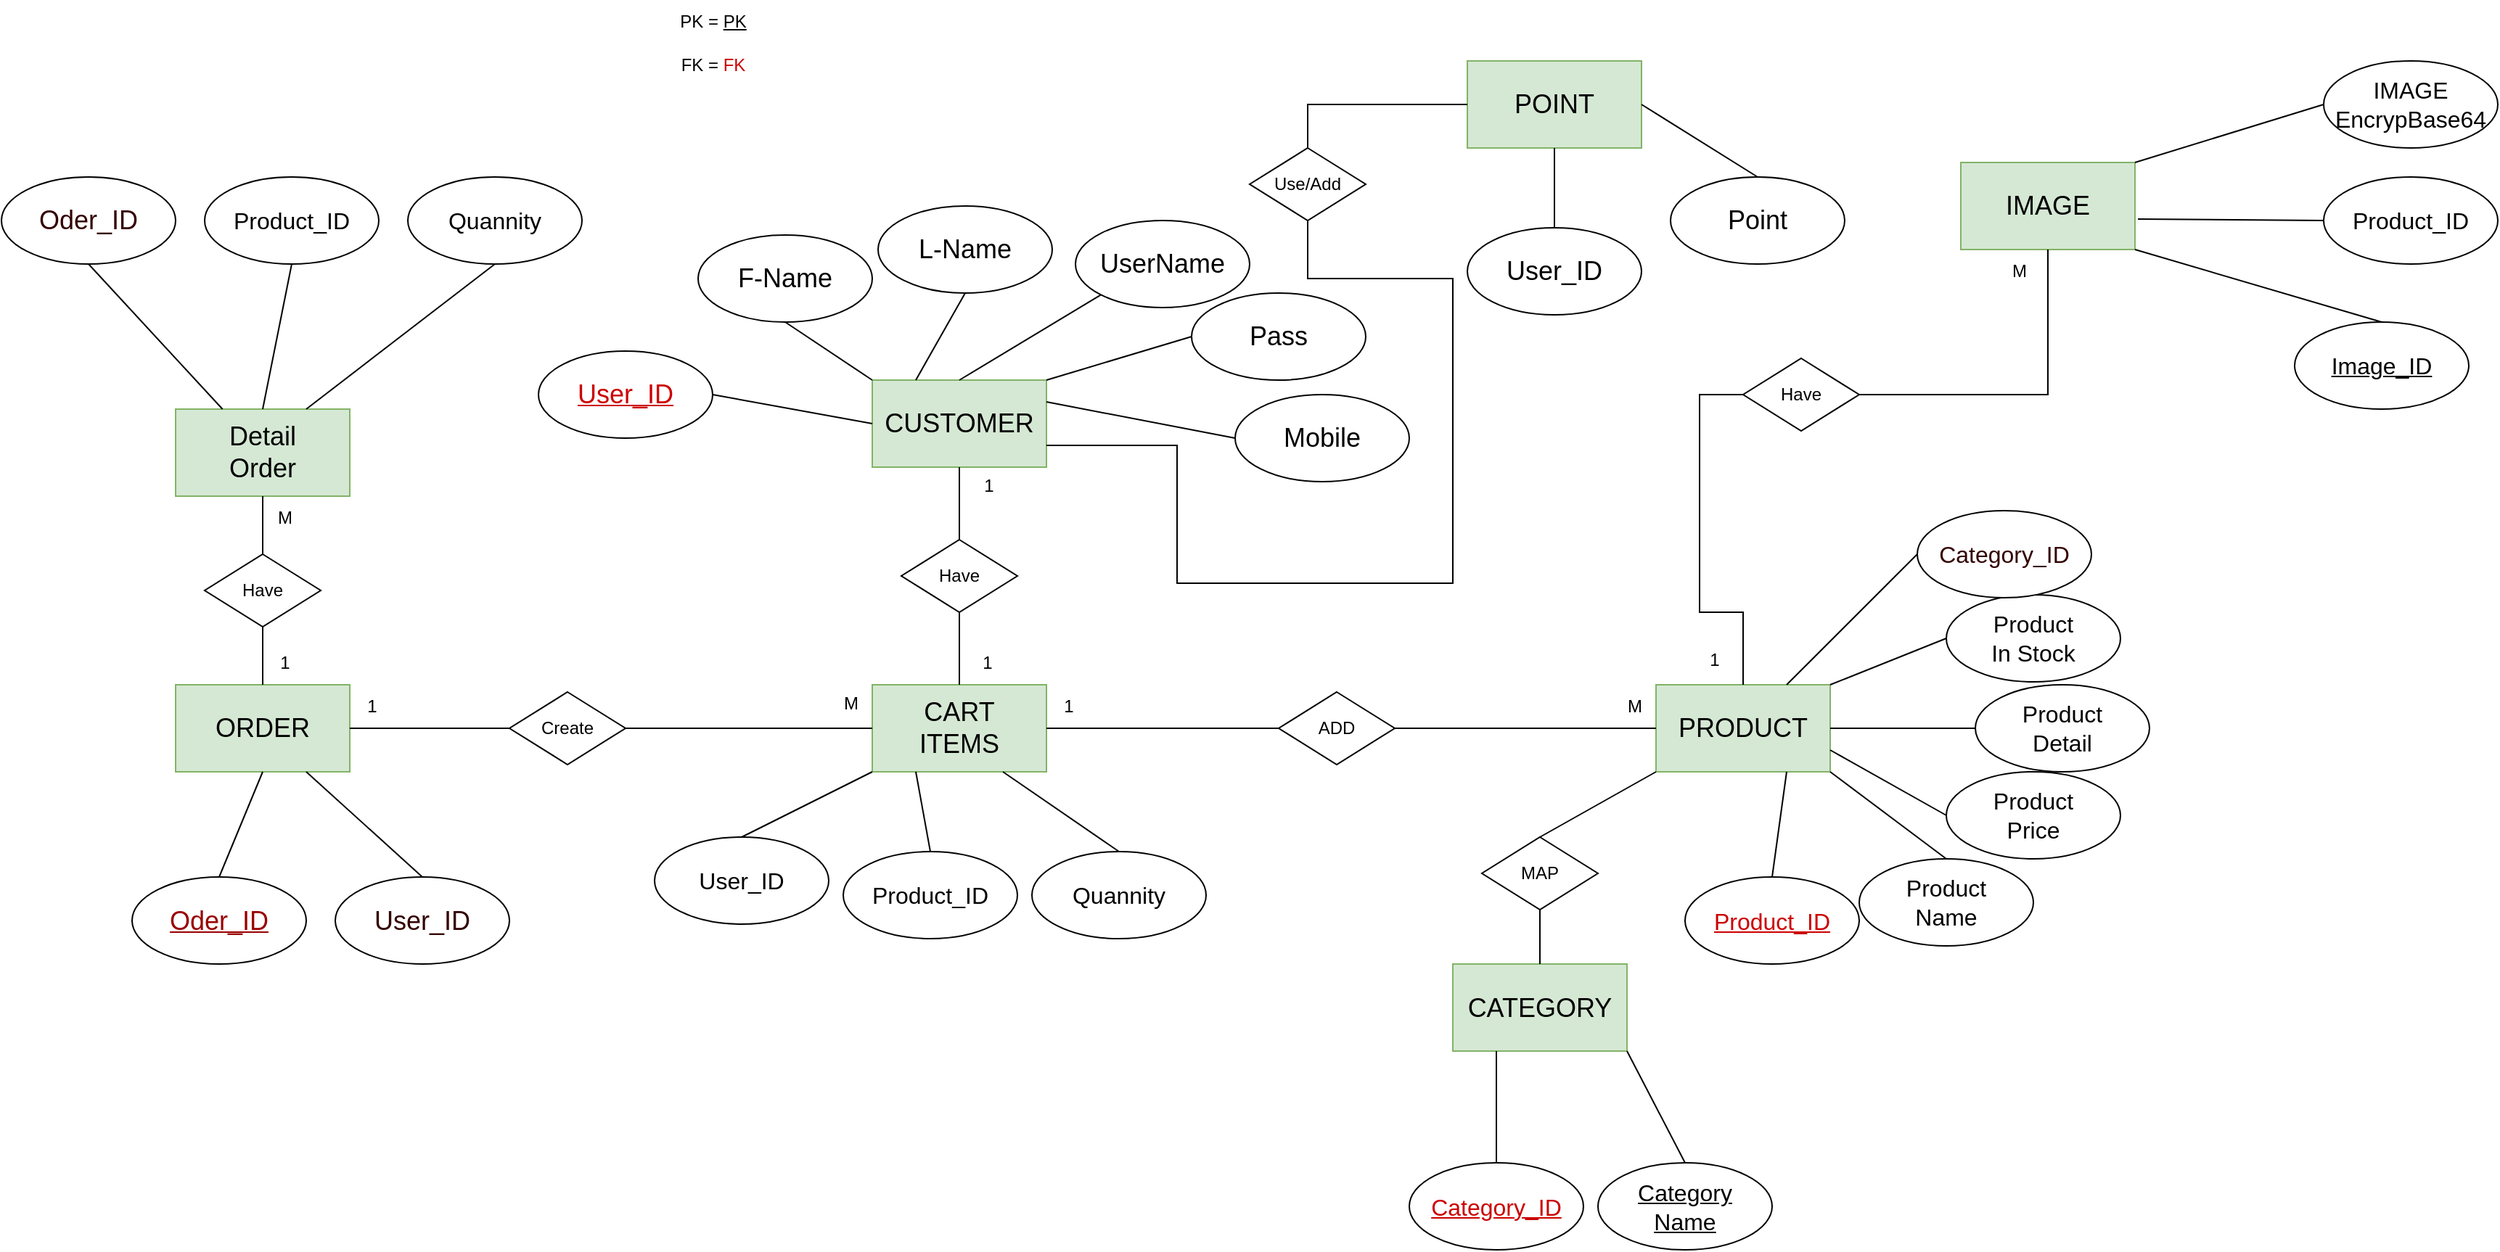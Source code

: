 <mxfile version="22.1.18" type="github">
  <diagram name="หน้า-1" id="QJp_Nfp8s0Mu4hGADreL">
    <mxGraphModel dx="3033" dy="1188" grid="1" gridSize="10" guides="1" tooltips="1" connect="1" arrows="1" fold="1" page="1" pageScale="1" pageWidth="827" pageHeight="1169" math="0" shadow="0">
      <root>
        <mxCell id="0" />
        <mxCell id="1" parent="0" />
        <mxCell id="DhHcV8sByHDNtc1WiTOS-1" value="&lt;font style=&quot;font-size: 18px;&quot;&gt;CUSTOMER&lt;/font&gt;" style="rounded=0;whiteSpace=wrap;html=1;strokeWidth=1;fillColor=#d5e8d4;strokeColor=#82b366;" parent="1" vertex="1">
          <mxGeometry x="350" y="270" width="120" height="60" as="geometry" />
        </mxCell>
        <mxCell id="DhHcV8sByHDNtc1WiTOS-2" value="&lt;font color=&quot;#cc0000&quot; style=&quot;font-size: 18px;&quot;&gt;&lt;u&gt;User_ID&lt;/u&gt;&lt;/font&gt;" style="ellipse;whiteSpace=wrap;html=1;strokeWidth=1;" parent="1" vertex="1">
          <mxGeometry x="120" y="250" width="120" height="60" as="geometry" />
        </mxCell>
        <mxCell id="DhHcV8sByHDNtc1WiTOS-3" value="" style="endArrow=none;html=1;rounded=0;entryX=1;entryY=0.5;entryDx=0;entryDy=0;exitX=0;exitY=0.5;exitDx=0;exitDy=0;strokeWidth=1;" parent="1" source="DhHcV8sByHDNtc1WiTOS-1" target="DhHcV8sByHDNtc1WiTOS-2" edge="1">
          <mxGeometry width="50" height="50" relative="1" as="geometry">
            <mxPoint x="390" y="320" as="sourcePoint" />
            <mxPoint x="440" y="270" as="targetPoint" />
          </mxGeometry>
        </mxCell>
        <mxCell id="DhHcV8sByHDNtc1WiTOS-4" value="&lt;span style=&quot;font-size: 18px;&quot;&gt;F-Name&lt;/span&gt;" style="ellipse;whiteSpace=wrap;html=1;strokeWidth=1;" parent="1" vertex="1">
          <mxGeometry x="230" y="170" width="120" height="60" as="geometry" />
        </mxCell>
        <mxCell id="DhHcV8sByHDNtc1WiTOS-5" value="&lt;font style=&quot;font-size: 18px;&quot;&gt;UserName&lt;/font&gt;" style="ellipse;whiteSpace=wrap;html=1;strokeWidth=1;" parent="1" vertex="1">
          <mxGeometry x="490" y="160" width="120" height="60" as="geometry" />
        </mxCell>
        <mxCell id="DhHcV8sByHDNtc1WiTOS-6" value="&lt;span style=&quot;font-size: 18px;&quot;&gt;L-Name&lt;/span&gt;" style="ellipse;whiteSpace=wrap;html=1;strokeWidth=1;" parent="1" vertex="1">
          <mxGeometry x="354" y="150" width="120" height="60" as="geometry" />
        </mxCell>
        <mxCell id="DhHcV8sByHDNtc1WiTOS-7" value="" style="endArrow=none;html=1;rounded=0;entryX=0.5;entryY=1;entryDx=0;entryDy=0;exitX=0;exitY=0;exitDx=0;exitDy=0;strokeWidth=1;" parent="1" source="DhHcV8sByHDNtc1WiTOS-1" target="DhHcV8sByHDNtc1WiTOS-4" edge="1">
          <mxGeometry width="50" height="50" relative="1" as="geometry">
            <mxPoint x="360" y="280" as="sourcePoint" />
            <mxPoint x="270" y="210" as="targetPoint" />
          </mxGeometry>
        </mxCell>
        <mxCell id="DhHcV8sByHDNtc1WiTOS-8" value="" style="endArrow=none;html=1;rounded=0;entryX=0.5;entryY=1;entryDx=0;entryDy=0;exitX=0.25;exitY=0;exitDx=0;exitDy=0;strokeWidth=1;" parent="1" source="DhHcV8sByHDNtc1WiTOS-1" target="DhHcV8sByHDNtc1WiTOS-6" edge="1">
          <mxGeometry width="50" height="50" relative="1" as="geometry">
            <mxPoint x="390" y="280" as="sourcePoint" />
            <mxPoint x="400" y="210" as="targetPoint" />
          </mxGeometry>
        </mxCell>
        <mxCell id="DhHcV8sByHDNtc1WiTOS-9" value="" style="endArrow=none;html=1;rounded=0;entryX=0;entryY=1;entryDx=0;entryDy=0;exitX=0.5;exitY=0;exitDx=0;exitDy=0;strokeWidth=1;" parent="1" source="DhHcV8sByHDNtc1WiTOS-1" target="DhHcV8sByHDNtc1WiTOS-5" edge="1">
          <mxGeometry width="50" height="50" relative="1" as="geometry">
            <mxPoint x="420" y="280" as="sourcePoint" />
            <mxPoint x="530" y="210" as="targetPoint" />
          </mxGeometry>
        </mxCell>
        <mxCell id="DhHcV8sByHDNtc1WiTOS-10" value="&lt;font style=&quot;font-size: 18px;&quot;&gt;Pass&lt;/font&gt;" style="ellipse;whiteSpace=wrap;html=1;strokeWidth=1;" parent="1" vertex="1">
          <mxGeometry x="570" y="210" width="120" height="60" as="geometry" />
        </mxCell>
        <mxCell id="DhHcV8sByHDNtc1WiTOS-12" value="" style="endArrow=none;html=1;rounded=0;entryX=0;entryY=0.5;entryDx=0;entryDy=0;exitX=1;exitY=0;exitDx=0;exitDy=0;strokeWidth=1;" parent="1" source="DhHcV8sByHDNtc1WiTOS-1" target="DhHcV8sByHDNtc1WiTOS-10" edge="1">
          <mxGeometry width="50" height="50" relative="1" as="geometry">
            <mxPoint x="450" y="280" as="sourcePoint" />
            <mxPoint x="590" y="210" as="targetPoint" />
          </mxGeometry>
        </mxCell>
        <mxCell id="DhHcV8sByHDNtc1WiTOS-13" value="&lt;font style=&quot;font-size: 18px;&quot;&gt;CART&lt;br&gt;ITEMS&lt;br&gt;&lt;/font&gt;" style="rounded=0;whiteSpace=wrap;html=1;strokeWidth=1;fillColor=#d5e8d4;strokeColor=#82b366;" parent="1" vertex="1">
          <mxGeometry x="350" y="480" width="120" height="60" as="geometry" />
        </mxCell>
        <mxCell id="DhHcV8sByHDNtc1WiTOS-14" value="Have" style="rhombus;whiteSpace=wrap;html=1;strokeWidth=1;" parent="1" vertex="1">
          <mxGeometry x="370" y="380" width="80" height="50" as="geometry" />
        </mxCell>
        <mxCell id="DhHcV8sByHDNtc1WiTOS-15" value="" style="endArrow=none;html=1;rounded=0;entryX=0.5;entryY=1;entryDx=0;entryDy=0;exitX=0.5;exitY=0;exitDx=0;exitDy=0;strokeWidth=1;" parent="1" source="DhHcV8sByHDNtc1WiTOS-14" target="DhHcV8sByHDNtc1WiTOS-1" edge="1">
          <mxGeometry width="50" height="50" relative="1" as="geometry">
            <mxPoint x="390" y="280" as="sourcePoint" />
            <mxPoint x="390" y="210" as="targetPoint" />
          </mxGeometry>
        </mxCell>
        <mxCell id="DhHcV8sByHDNtc1WiTOS-16" value="" style="endArrow=none;html=1;rounded=0;entryX=0.5;entryY=1;entryDx=0;entryDy=0;exitX=0.5;exitY=0;exitDx=0;exitDy=0;strokeWidth=1;" parent="1" source="DhHcV8sByHDNtc1WiTOS-13" target="DhHcV8sByHDNtc1WiTOS-14" edge="1">
          <mxGeometry width="50" height="50" relative="1" as="geometry">
            <mxPoint x="420" y="390" as="sourcePoint" />
            <mxPoint x="420" y="340" as="targetPoint" />
          </mxGeometry>
        </mxCell>
        <mxCell id="DhHcV8sByHDNtc1WiTOS-17" value="&lt;font style=&quot;font-size: 16px;&quot;&gt;User_ID&lt;/font&gt;" style="ellipse;whiteSpace=wrap;html=1;strokeWidth=1;" parent="1" vertex="1">
          <mxGeometry x="200" y="585" width="120" height="60" as="geometry" />
        </mxCell>
        <mxCell id="DhHcV8sByHDNtc1WiTOS-18" value="" style="endArrow=none;html=1;rounded=0;entryX=0;entryY=1;entryDx=0;entryDy=0;exitX=0.5;exitY=0;exitDx=0;exitDy=0;strokeWidth=1;" parent="1" source="DhHcV8sByHDNtc1WiTOS-17" target="DhHcV8sByHDNtc1WiTOS-13" edge="1">
          <mxGeometry width="50" height="50" relative="1" as="geometry">
            <mxPoint x="420" y="490" as="sourcePoint" />
            <mxPoint x="420" y="440" as="targetPoint" />
          </mxGeometry>
        </mxCell>
        <mxCell id="DhHcV8sByHDNtc1WiTOS-19" value="&lt;font style=&quot;font-size: 16px;&quot;&gt;Product_ID&lt;/font&gt;" style="ellipse;whiteSpace=wrap;html=1;strokeWidth=1;" parent="1" vertex="1">
          <mxGeometry x="330" y="595" width="120" height="60" as="geometry" />
        </mxCell>
        <mxCell id="DhHcV8sByHDNtc1WiTOS-20" value="" style="endArrow=none;html=1;rounded=0;entryX=0.25;entryY=1;entryDx=0;entryDy=0;exitX=0.5;exitY=0;exitDx=0;exitDy=0;strokeWidth=1;" parent="1" source="DhHcV8sByHDNtc1WiTOS-19" target="DhHcV8sByHDNtc1WiTOS-13" edge="1">
          <mxGeometry width="50" height="50" relative="1" as="geometry">
            <mxPoint x="270" y="595" as="sourcePoint" />
            <mxPoint x="360" y="550" as="targetPoint" />
          </mxGeometry>
        </mxCell>
        <mxCell id="DhHcV8sByHDNtc1WiTOS-23" value="&lt;font style=&quot;font-size: 18px;&quot;&gt;PRODUCT&lt;/font&gt;" style="rounded=0;whiteSpace=wrap;html=1;strokeWidth=1;fillColor=#d5e8d4;strokeColor=#82b366;" parent="1" vertex="1">
          <mxGeometry x="890" y="480" width="120" height="60" as="geometry" />
        </mxCell>
        <mxCell id="DhHcV8sByHDNtc1WiTOS-24" value="ADD" style="rhombus;whiteSpace=wrap;html=1;strokeWidth=1;" parent="1" vertex="1">
          <mxGeometry x="630" y="485" width="80" height="50" as="geometry" />
        </mxCell>
        <mxCell id="DhHcV8sByHDNtc1WiTOS-25" value="" style="endArrow=none;html=1;rounded=0;entryX=1;entryY=0.5;entryDx=0;entryDy=0;exitX=0;exitY=0.5;exitDx=0;exitDy=0;strokeWidth=1;" parent="1" source="DhHcV8sByHDNtc1WiTOS-23" target="DhHcV8sByHDNtc1WiTOS-24" edge="1">
          <mxGeometry width="50" height="50" relative="1" as="geometry">
            <mxPoint x="420" y="490" as="sourcePoint" />
            <mxPoint x="420" y="440" as="targetPoint" />
          </mxGeometry>
        </mxCell>
        <mxCell id="DhHcV8sByHDNtc1WiTOS-26" value="" style="endArrow=none;html=1;rounded=0;entryX=1;entryY=0.5;entryDx=0;entryDy=0;exitX=0;exitY=0.5;exitDx=0;exitDy=0;strokeWidth=1;" parent="1" source="DhHcV8sByHDNtc1WiTOS-24" target="DhHcV8sByHDNtc1WiTOS-13" edge="1">
          <mxGeometry width="50" height="50" relative="1" as="geometry">
            <mxPoint x="640" y="520" as="sourcePoint" />
            <mxPoint x="600" y="520" as="targetPoint" />
          </mxGeometry>
        </mxCell>
        <mxCell id="DhHcV8sByHDNtc1WiTOS-27" value="1" style="text;html=1;align=center;verticalAlign=middle;resizable=0;points=[];autosize=1;strokeColor=none;fillColor=none;strokeWidth=1;" parent="1" vertex="1">
          <mxGeometry x="415" y="328" width="30" height="30" as="geometry" />
        </mxCell>
        <mxCell id="DhHcV8sByHDNtc1WiTOS-28" value="1" style="text;html=1;align=center;verticalAlign=middle;resizable=0;points=[];autosize=1;strokeColor=none;fillColor=none;strokeWidth=1;" parent="1" vertex="1">
          <mxGeometry x="414" y="450" width="30" height="30" as="geometry" />
        </mxCell>
        <mxCell id="DhHcV8sByHDNtc1WiTOS-29" value="&lt;span style=&quot;font-size: 16px;&quot;&gt;Quannity&lt;/span&gt;" style="ellipse;whiteSpace=wrap;html=1;strokeWidth=1;" parent="1" vertex="1">
          <mxGeometry x="460" y="595" width="120" height="60" as="geometry" />
        </mxCell>
        <mxCell id="DhHcV8sByHDNtc1WiTOS-30" value="" style="endArrow=none;html=1;rounded=0;entryX=0.75;entryY=1;entryDx=0;entryDy=0;exitX=0.5;exitY=0;exitDx=0;exitDy=0;strokeWidth=1;" parent="1" source="DhHcV8sByHDNtc1WiTOS-29" target="DhHcV8sByHDNtc1WiTOS-13" edge="1">
          <mxGeometry width="50" height="50" relative="1" as="geometry">
            <mxPoint x="390" y="605" as="sourcePoint" />
            <mxPoint x="500" y="550" as="targetPoint" />
          </mxGeometry>
        </mxCell>
        <mxCell id="DhHcV8sByHDNtc1WiTOS-31" value="&lt;font style=&quot;font-size: 18px;&quot;&gt;CATEGORY&lt;/font&gt;" style="rounded=0;whiteSpace=wrap;html=1;strokeWidth=1;fillColor=#d5e8d4;strokeColor=#82b366;" parent="1" vertex="1">
          <mxGeometry x="750" y="672.5" width="120" height="60" as="geometry" />
        </mxCell>
        <mxCell id="DhHcV8sByHDNtc1WiTOS-32" value="&lt;span style=&quot;font-size: 18px;&quot;&gt;Mobile&lt;/span&gt;" style="ellipse;whiteSpace=wrap;html=1;strokeWidth=1;" parent="1" vertex="1">
          <mxGeometry x="600" y="280" width="120" height="60" as="geometry" />
        </mxCell>
        <mxCell id="DhHcV8sByHDNtc1WiTOS-33" value="" style="endArrow=none;html=1;rounded=0;entryX=0;entryY=0.5;entryDx=0;entryDy=0;exitX=1;exitY=0.25;exitDx=0;exitDy=0;strokeWidth=1;" parent="1" source="DhHcV8sByHDNtc1WiTOS-1" target="DhHcV8sByHDNtc1WiTOS-32" edge="1">
          <mxGeometry width="50" height="50" relative="1" as="geometry">
            <mxPoint x="480" y="280" as="sourcePoint" />
            <mxPoint x="580" y="250" as="targetPoint" />
          </mxGeometry>
        </mxCell>
        <mxCell id="DhHcV8sByHDNtc1WiTOS-34" value="&lt;font color=&quot;#cc0000&quot; style=&quot;font-size: 16px;&quot;&gt;&lt;u&gt;Product_ID&lt;/u&gt;&lt;/font&gt;" style="ellipse;whiteSpace=wrap;html=1;strokeWidth=1;" parent="1" vertex="1">
          <mxGeometry x="910" y="612.5" width="120" height="60" as="geometry" />
        </mxCell>
        <mxCell id="DhHcV8sByHDNtc1WiTOS-35" value="" style="endArrow=none;html=1;rounded=0;entryX=0.75;entryY=1;entryDx=0;entryDy=0;exitX=0.5;exitY=0;exitDx=0;exitDy=0;strokeWidth=1;" parent="1" source="DhHcV8sByHDNtc1WiTOS-34" target="DhHcV8sByHDNtc1WiTOS-23" edge="1">
          <mxGeometry width="50" height="50" relative="1" as="geometry">
            <mxPoint x="1130" y="517.5" as="sourcePoint" />
            <mxPoint x="1040" y="557.5" as="targetPoint" />
          </mxGeometry>
        </mxCell>
        <mxCell id="DhHcV8sByHDNtc1WiTOS-38" value="&lt;span style=&quot;font-size: 16px;&quot;&gt;Product&lt;br&gt;Name&lt;br&gt;&lt;/span&gt;" style="ellipse;whiteSpace=wrap;html=1;strokeWidth=1;" parent="1" vertex="1">
          <mxGeometry x="1030" y="600" width="120" height="60" as="geometry" />
        </mxCell>
        <mxCell id="DhHcV8sByHDNtc1WiTOS-39" value="" style="endArrow=none;html=1;rounded=0;entryX=1;entryY=1;entryDx=0;entryDy=0;exitX=0.5;exitY=0;exitDx=0;exitDy=0;strokeWidth=1;" parent="1" source="DhHcV8sByHDNtc1WiTOS-38" target="DhHcV8sByHDNtc1WiTOS-23" edge="1">
          <mxGeometry width="50" height="50" relative="1" as="geometry">
            <mxPoint x="980" y="622.5" as="sourcePoint" />
            <mxPoint x="960" y="540" as="targetPoint" />
          </mxGeometry>
        </mxCell>
        <mxCell id="DhHcV8sByHDNtc1WiTOS-40" value="&lt;span style=&quot;font-size: 16px;&quot;&gt;Product&lt;br&gt;Price&lt;br&gt;&lt;/span&gt;" style="ellipse;whiteSpace=wrap;html=1;strokeWidth=1;" parent="1" vertex="1">
          <mxGeometry x="1090" y="540" width="120" height="60" as="geometry" />
        </mxCell>
        <mxCell id="DhHcV8sByHDNtc1WiTOS-41" value="" style="endArrow=none;html=1;rounded=0;entryX=1;entryY=0.75;entryDx=0;entryDy=0;exitX=0;exitY=0.5;exitDx=0;exitDy=0;strokeWidth=1;" parent="1" source="DhHcV8sByHDNtc1WiTOS-40" target="DhHcV8sByHDNtc1WiTOS-23" edge="1">
          <mxGeometry width="50" height="50" relative="1" as="geometry">
            <mxPoint x="1120" y="623" as="sourcePoint" />
            <mxPoint x="960" y="550" as="targetPoint" />
          </mxGeometry>
        </mxCell>
        <mxCell id="DhHcV8sByHDNtc1WiTOS-43" value="&lt;span style=&quot;font-size: 16px;&quot;&gt;Product&lt;br&gt;Detail&lt;br&gt;&lt;/span&gt;" style="ellipse;whiteSpace=wrap;html=1;strokeWidth=1;" parent="1" vertex="1">
          <mxGeometry x="1110" y="480" width="120" height="60" as="geometry" />
        </mxCell>
        <mxCell id="DhHcV8sByHDNtc1WiTOS-44" value="" style="endArrow=none;html=1;rounded=0;entryX=1;entryY=0.5;entryDx=0;entryDy=0;exitX=0;exitY=0.5;exitDx=0;exitDy=0;strokeWidth=1;" parent="1" source="DhHcV8sByHDNtc1WiTOS-43" target="DhHcV8sByHDNtc1WiTOS-23" edge="1">
          <mxGeometry width="50" height="50" relative="1" as="geometry">
            <mxPoint x="1120" y="548" as="sourcePoint" />
            <mxPoint x="1010" y="450" as="targetPoint" />
          </mxGeometry>
        </mxCell>
        <mxCell id="DhHcV8sByHDNtc1WiTOS-45" value="&lt;font style=&quot;font-size: 18px;&quot;&gt;IMAGE&lt;/font&gt;" style="rounded=0;whiteSpace=wrap;html=1;strokeWidth=1;fillColor=#d5e8d4;strokeColor=#82b366;" parent="1" vertex="1">
          <mxGeometry x="1100" y="120" width="120" height="60" as="geometry" />
        </mxCell>
        <mxCell id="DhHcV8sByHDNtc1WiTOS-46" value="&lt;font style=&quot;font-size: 18px;&quot;&gt;POINT&lt;/font&gt;" style="rounded=0;whiteSpace=wrap;html=1;strokeWidth=1;fillColor=#d5e8d4;strokeColor=#82b366;" parent="1" vertex="1">
          <mxGeometry x="760" y="50" width="120" height="60" as="geometry" />
        </mxCell>
        <mxCell id="DhHcV8sByHDNtc1WiTOS-47" value="&lt;span style=&quot;font-size: 16px;&quot;&gt;Product&lt;br&gt;In Stock&lt;br&gt;&lt;/span&gt;" style="ellipse;whiteSpace=wrap;html=1;strokeWidth=1;" parent="1" vertex="1">
          <mxGeometry x="1090" y="418" width="120" height="60" as="geometry" />
        </mxCell>
        <mxCell id="DhHcV8sByHDNtc1WiTOS-48" value="" style="endArrow=none;html=1;rounded=0;entryX=1;entryY=0;entryDx=0;entryDy=0;exitX=0;exitY=0.5;exitDx=0;exitDy=0;strokeWidth=1;" parent="1" source="DhHcV8sByHDNtc1WiTOS-47" target="DhHcV8sByHDNtc1WiTOS-23" edge="1">
          <mxGeometry width="50" height="50" relative="1" as="geometry">
            <mxPoint x="1110" y="478" as="sourcePoint" />
            <mxPoint x="1020" y="460" as="targetPoint" />
          </mxGeometry>
        </mxCell>
        <mxCell id="DhHcV8sByHDNtc1WiTOS-49" value="&lt;span style=&quot;font-size: 16px;&quot;&gt;&lt;u&gt;Image_ID&lt;/u&gt;&lt;/span&gt;" style="ellipse;whiteSpace=wrap;html=1;strokeWidth=1;" parent="1" vertex="1">
          <mxGeometry x="1330" y="230" width="120" height="60" as="geometry" />
        </mxCell>
        <mxCell id="DhHcV8sByHDNtc1WiTOS-50" value="" style="endArrow=none;html=1;rounded=0;entryX=1;entryY=1;entryDx=0;entryDy=0;exitX=0.5;exitY=0;exitDx=0;exitDy=0;strokeWidth=1;" parent="1" source="DhHcV8sByHDNtc1WiTOS-49" target="DhHcV8sByHDNtc1WiTOS-45" edge="1">
          <mxGeometry width="50" height="50" relative="1" as="geometry">
            <mxPoint x="1130" y="278.75" as="sourcePoint" />
            <mxPoint x="1220" y="213.75" as="targetPoint" />
          </mxGeometry>
        </mxCell>
        <mxCell id="DhHcV8sByHDNtc1WiTOS-51" value="&lt;font style=&quot;font-size: 16px;&quot;&gt;Product_ID&lt;/font&gt;" style="ellipse;whiteSpace=wrap;html=1;strokeWidth=1;" parent="1" vertex="1">
          <mxGeometry x="1350" y="130" width="120" height="60" as="geometry" />
        </mxCell>
        <mxCell id="DhHcV8sByHDNtc1WiTOS-52" value="" style="endArrow=none;html=1;rounded=0;entryX=1.017;entryY=0.65;entryDx=0;entryDy=0;exitX=0;exitY=0.5;exitDx=0;exitDy=0;strokeWidth=1;entryPerimeter=0;" parent="1" source="DhHcV8sByHDNtc1WiTOS-51" target="DhHcV8sByHDNtc1WiTOS-45" edge="1">
          <mxGeometry width="50" height="50" relative="1" as="geometry">
            <mxPoint x="1400" y="240" as="sourcePoint" />
            <mxPoint x="1250" y="190" as="targetPoint" />
          </mxGeometry>
        </mxCell>
        <mxCell id="DhHcV8sByHDNtc1WiTOS-53" value="1" style="text;html=1;align=center;verticalAlign=middle;resizable=0;points=[];autosize=1;strokeColor=none;fillColor=none;" parent="1" vertex="1">
          <mxGeometry x="470" y="480" width="30" height="30" as="geometry" />
        </mxCell>
        <mxCell id="DhHcV8sByHDNtc1WiTOS-54" value="M" style="text;html=1;align=center;verticalAlign=middle;resizable=0;points=[];autosize=1;strokeColor=none;fillColor=none;" parent="1" vertex="1">
          <mxGeometry x="860" y="480" width="30" height="30" as="geometry" />
        </mxCell>
        <mxCell id="DhHcV8sByHDNtc1WiTOS-55" value="&lt;span style=&quot;font-size: 16px;&quot;&gt;IMAGE EncrypBase64&lt;/span&gt;" style="ellipse;whiteSpace=wrap;html=1;strokeWidth=1;" parent="1" vertex="1">
          <mxGeometry x="1350" y="50" width="120" height="60" as="geometry" />
        </mxCell>
        <mxCell id="DhHcV8sByHDNtc1WiTOS-56" value="" style="endArrow=none;html=1;rounded=0;entryX=1;entryY=0;entryDx=0;entryDy=0;exitX=0;exitY=0.5;exitDx=0;exitDy=0;strokeWidth=1;" parent="1" source="DhHcV8sByHDNtc1WiTOS-55" target="DhHcV8sByHDNtc1WiTOS-45" edge="1">
          <mxGeometry width="50" height="50" relative="1" as="geometry">
            <mxPoint x="1150" y="98.75" as="sourcePoint" />
            <mxPoint x="1250" as="targetPoint" />
          </mxGeometry>
        </mxCell>
        <mxCell id="DhHcV8sByHDNtc1WiTOS-57" value="&lt;span style=&quot;font-size: 16px;&quot;&gt;&lt;font color=&quot;#330000&quot;&gt;Category_ID&lt;/font&gt;&lt;br&gt;&lt;/span&gt;" style="ellipse;whiteSpace=wrap;html=1;strokeWidth=1;" parent="1" vertex="1">
          <mxGeometry x="1070" y="360" width="120" height="60" as="geometry" />
        </mxCell>
        <mxCell id="DhHcV8sByHDNtc1WiTOS-58" value="" style="endArrow=none;html=1;rounded=0;entryX=0.75;entryY=0;entryDx=0;entryDy=0;exitX=0;exitY=0.5;exitDx=0;exitDy=0;strokeWidth=1;" parent="1" source="DhHcV8sByHDNtc1WiTOS-57" target="DhHcV8sByHDNtc1WiTOS-23" edge="1">
          <mxGeometry width="50" height="50" relative="1" as="geometry">
            <mxPoint x="1080" y="406" as="sourcePoint" />
            <mxPoint x="980" y="408" as="targetPoint" />
          </mxGeometry>
        </mxCell>
        <mxCell id="DhHcV8sByHDNtc1WiTOS-59" value="PK = &lt;u&gt;PK&lt;/u&gt;" style="text;html=1;align=center;verticalAlign=middle;resizable=0;points=[];autosize=1;strokeColor=none;fillColor=none;" parent="1" vertex="1">
          <mxGeometry x="205" y="8" width="70" height="30" as="geometry" />
        </mxCell>
        <mxCell id="DhHcV8sByHDNtc1WiTOS-60" value="FK = &lt;font color=&quot;#cc0000&quot;&gt;FK&lt;/font&gt;" style="text;html=1;align=center;verticalAlign=middle;resizable=0;points=[];autosize=1;strokeColor=none;fillColor=none;" parent="1" vertex="1">
          <mxGeometry x="205" y="38" width="70" height="30" as="geometry" />
        </mxCell>
        <mxCell id="DhHcV8sByHDNtc1WiTOS-61" value="Have" style="rhombus;whiteSpace=wrap;html=1;strokeWidth=1;" parent="1" vertex="1">
          <mxGeometry x="950" y="255" width="80" height="50" as="geometry" />
        </mxCell>
        <mxCell id="DhHcV8sByHDNtc1WiTOS-62" value="" style="endArrow=none;html=1;rounded=0;entryX=1;entryY=0.5;entryDx=0;entryDy=0;exitX=0.5;exitY=1;exitDx=0;exitDy=0;strokeWidth=1;" parent="1" source="DhHcV8sByHDNtc1WiTOS-45" target="DhHcV8sByHDNtc1WiTOS-61" edge="1">
          <mxGeometry width="50" height="50" relative="1" as="geometry">
            <mxPoint x="1110" y="275" as="sourcePoint" />
            <mxPoint x="640" y="205" as="targetPoint" />
            <Array as="points">
              <mxPoint x="1160" y="280" />
              <mxPoint x="1080" y="280" />
            </Array>
          </mxGeometry>
        </mxCell>
        <mxCell id="DhHcV8sByHDNtc1WiTOS-63" value="" style="endArrow=none;html=1;rounded=0;entryX=0.5;entryY=0;entryDx=0;entryDy=0;exitX=0;exitY=0.5;exitDx=0;exitDy=0;strokeWidth=1;" parent="1" source="DhHcV8sByHDNtc1WiTOS-61" target="DhHcV8sByHDNtc1WiTOS-23" edge="1">
          <mxGeometry width="50" height="50" relative="1" as="geometry">
            <mxPoint x="860" y="285" as="sourcePoint" />
            <mxPoint x="690" y="275" as="targetPoint" />
            <Array as="points">
              <mxPoint x="920" y="280" />
              <mxPoint x="920" y="430" />
              <mxPoint x="950" y="430" />
            </Array>
          </mxGeometry>
        </mxCell>
        <mxCell id="DhHcV8sByHDNtc1WiTOS-64" value="1" style="text;html=1;align=center;verticalAlign=middle;resizable=0;points=[];autosize=1;strokeColor=none;fillColor=none;" parent="1" vertex="1">
          <mxGeometry x="915" y="448" width="30" height="30" as="geometry" />
        </mxCell>
        <mxCell id="DhHcV8sByHDNtc1WiTOS-65" value="M" style="text;html=1;align=center;verticalAlign=middle;resizable=0;points=[];autosize=1;strokeColor=none;fillColor=none;" parent="1" vertex="1">
          <mxGeometry x="1125" y="180" width="30" height="30" as="geometry" />
        </mxCell>
        <mxCell id="DhHcV8sByHDNtc1WiTOS-67" value="&lt;span style=&quot;font-size: 16px;&quot;&gt;&lt;font color=&quot;#cc0000&quot;&gt;&lt;u&gt;Category_ID&lt;/u&gt;&lt;/font&gt;&lt;br&gt;&lt;/span&gt;" style="ellipse;whiteSpace=wrap;html=1;strokeWidth=1;" parent="1" vertex="1">
          <mxGeometry x="720" y="809.5" width="120" height="60" as="geometry" />
        </mxCell>
        <mxCell id="DhHcV8sByHDNtc1WiTOS-68" value="" style="endArrow=none;html=1;rounded=0;entryX=0.25;entryY=1;entryDx=0;entryDy=0;exitX=0.5;exitY=0;exitDx=0;exitDy=0;strokeWidth=1;" parent="1" source="DhHcV8sByHDNtc1WiTOS-67" target="DhHcV8sByHDNtc1WiTOS-31" edge="1">
          <mxGeometry width="50" height="50" relative="1" as="geometry">
            <mxPoint x="480" y="694.5" as="sourcePoint" />
            <mxPoint x="410" y="744.5" as="targetPoint" />
          </mxGeometry>
        </mxCell>
        <mxCell id="DhHcV8sByHDNtc1WiTOS-69" value="&lt;span style=&quot;font-size: 16px;&quot;&gt;&lt;u style=&quot;&quot;&gt;Category&lt;br&gt;Name&lt;/u&gt;&lt;br&gt;&lt;/span&gt;" style="ellipse;whiteSpace=wrap;html=1;strokeWidth=1;" parent="1" vertex="1">
          <mxGeometry x="850" y="809.5" width="120" height="60" as="geometry" />
        </mxCell>
        <mxCell id="DhHcV8sByHDNtc1WiTOS-70" value="" style="endArrow=none;html=1;rounded=0;entryX=1;entryY=1;entryDx=0;entryDy=0;exitX=0.5;exitY=0;exitDx=0;exitDy=0;strokeWidth=1;" parent="1" source="DhHcV8sByHDNtc1WiTOS-69" target="DhHcV8sByHDNtc1WiTOS-31" edge="1">
          <mxGeometry width="50" height="50" relative="1" as="geometry">
            <mxPoint x="790" y="819.5" as="sourcePoint" />
            <mxPoint x="820" y="742.5" as="targetPoint" />
          </mxGeometry>
        </mxCell>
        <mxCell id="DhHcV8sByHDNtc1WiTOS-74" value="MAP" style="rhombus;whiteSpace=wrap;html=1;strokeWidth=1;" parent="1" vertex="1">
          <mxGeometry x="770" y="585" width="80" height="50" as="geometry" />
        </mxCell>
        <mxCell id="DhHcV8sByHDNtc1WiTOS-75" value="" style="endArrow=none;html=1;rounded=0;entryX=0;entryY=1;entryDx=0;entryDy=0;exitX=0.5;exitY=0;exitDx=0;exitDy=0;strokeWidth=1;" parent="1" source="DhHcV8sByHDNtc1WiTOS-74" target="DhHcV8sByHDNtc1WiTOS-23" edge="1">
          <mxGeometry width="50" height="50" relative="1" as="geometry">
            <mxPoint x="980" y="623" as="sourcePoint" />
            <mxPoint x="990" y="550" as="targetPoint" />
          </mxGeometry>
        </mxCell>
        <mxCell id="DhHcV8sByHDNtc1WiTOS-76" value="" style="endArrow=none;html=1;rounded=0;entryX=0.5;entryY=0;entryDx=0;entryDy=0;exitX=0.5;exitY=1;exitDx=0;exitDy=0;strokeWidth=1;" parent="1" source="DhHcV8sByHDNtc1WiTOS-74" target="DhHcV8sByHDNtc1WiTOS-31" edge="1">
          <mxGeometry width="50" height="50" relative="1" as="geometry">
            <mxPoint x="800" y="595" as="sourcePoint" />
            <mxPoint x="900" y="550" as="targetPoint" />
          </mxGeometry>
        </mxCell>
        <mxCell id="DhHcV8sByHDNtc1WiTOS-77" value="&lt;span style=&quot;font-size: 18px;&quot;&gt;User_ID&lt;/span&gt;" style="ellipse;whiteSpace=wrap;html=1;strokeWidth=1;" parent="1" vertex="1">
          <mxGeometry x="760" y="165" width="120" height="60" as="geometry" />
        </mxCell>
        <mxCell id="DhHcV8sByHDNtc1WiTOS-78" value="" style="endArrow=none;html=1;rounded=0;entryX=0.5;entryY=0;entryDx=0;entryDy=0;exitX=0.5;exitY=1;exitDx=0;exitDy=0;strokeWidth=1;" parent="1" source="DhHcV8sByHDNtc1WiTOS-46" target="DhHcV8sByHDNtc1WiTOS-77" edge="1">
          <mxGeometry width="50" height="50" relative="1" as="geometry">
            <mxPoint x="750" y="130" as="sourcePoint" />
            <mxPoint x="750" y="140" as="targetPoint" />
          </mxGeometry>
        </mxCell>
        <mxCell id="DhHcV8sByHDNtc1WiTOS-79" value="&lt;span style=&quot;font-size: 18px;&quot;&gt;Point&lt;/span&gt;" style="ellipse;whiteSpace=wrap;html=1;strokeWidth=1;" parent="1" vertex="1">
          <mxGeometry x="900" y="130" width="120" height="60" as="geometry" />
        </mxCell>
        <mxCell id="DhHcV8sByHDNtc1WiTOS-80" value="" style="endArrow=none;html=1;rounded=0;entryX=0.5;entryY=0;entryDx=0;entryDy=0;exitX=1;exitY=0.5;exitDx=0;exitDy=0;strokeWidth=1;" parent="1" source="DhHcV8sByHDNtc1WiTOS-46" target="DhHcV8sByHDNtc1WiTOS-79" edge="1">
          <mxGeometry width="50" height="50" relative="1" as="geometry">
            <mxPoint x="830" y="120" as="sourcePoint" />
            <mxPoint x="830" y="175" as="targetPoint" />
          </mxGeometry>
        </mxCell>
        <mxCell id="DhHcV8sByHDNtc1WiTOS-81" value="Use/Add" style="rhombus;whiteSpace=wrap;html=1;strokeWidth=1;" parent="1" vertex="1">
          <mxGeometry x="610" y="110" width="80" height="50" as="geometry" />
        </mxCell>
        <mxCell id="DhHcV8sByHDNtc1WiTOS-82" value="" style="endArrow=none;html=1;rounded=0;entryX=0;entryY=0.5;entryDx=0;entryDy=0;exitX=0.5;exitY=0;exitDx=0;exitDy=0;strokeWidth=1;" parent="1" source="DhHcV8sByHDNtc1WiTOS-81" target="DhHcV8sByHDNtc1WiTOS-46" edge="1">
          <mxGeometry width="50" height="50" relative="1" as="geometry">
            <mxPoint x="520" y="-45" as="sourcePoint" />
            <mxPoint x="540" y="5" as="targetPoint" />
            <Array as="points">
              <mxPoint x="650" y="80" />
            </Array>
          </mxGeometry>
        </mxCell>
        <mxCell id="DhHcV8sByHDNtc1WiTOS-83" value="" style="endArrow=none;html=1;rounded=0;entryX=0.5;entryY=1;entryDx=0;entryDy=0;exitX=1;exitY=0.75;exitDx=0;exitDy=0;strokeWidth=1;" parent="1" source="DhHcV8sByHDNtc1WiTOS-1" target="DhHcV8sByHDNtc1WiTOS-81" edge="1">
          <mxGeometry width="50" height="50" relative="1" as="geometry">
            <mxPoint x="540" y="155" as="sourcePoint" />
            <mxPoint x="550" y="15" as="targetPoint" />
            <Array as="points">
              <mxPoint x="560" y="315" />
              <mxPoint x="560" y="410" />
              <mxPoint x="750" y="410" />
              <mxPoint x="750" y="200" />
              <mxPoint x="650" y="200" />
            </Array>
          </mxGeometry>
        </mxCell>
        <mxCell id="DhHcV8sByHDNtc1WiTOS-85" value="&lt;font style=&quot;font-size: 18px;&quot;&gt;ORDER&lt;/font&gt;" style="rounded=0;whiteSpace=wrap;html=1;strokeWidth=1;fillColor=#d5e8d4;strokeColor=#82b366;" parent="1" vertex="1">
          <mxGeometry x="-130" y="480" width="120" height="60" as="geometry" />
        </mxCell>
        <mxCell id="DhHcV8sByHDNtc1WiTOS-96" value="&lt;font color=&quot;#330000&quot; style=&quot;font-size: 18px;&quot;&gt;User_ID&lt;/font&gt;" style="ellipse;whiteSpace=wrap;html=1;strokeWidth=1;" parent="1" vertex="1">
          <mxGeometry x="-20" y="612.5" width="120" height="60" as="geometry" />
        </mxCell>
        <mxCell id="DhHcV8sByHDNtc1WiTOS-97" value="" style="endArrow=none;html=1;rounded=0;entryX=0.5;entryY=0;entryDx=0;entryDy=0;exitX=0.75;exitY=1;exitDx=0;exitDy=0;strokeWidth=1;" parent="1" source="DhHcV8sByHDNtc1WiTOS-85" target="DhHcV8sByHDNtc1WiTOS-96" edge="1">
          <mxGeometry width="50" height="50" relative="1" as="geometry">
            <mxPoint x="-230" y="428" as="sourcePoint" />
            <mxPoint x="-230" y="490" as="targetPoint" />
          </mxGeometry>
        </mxCell>
        <mxCell id="DhHcV8sByHDNtc1WiTOS-105" value="&lt;font color=&quot;#990000&quot; style=&quot;font-size: 18px;&quot;&gt;&lt;u style=&quot;&quot;&gt;Oder_ID&lt;/u&gt;&lt;/font&gt;" style="ellipse;whiteSpace=wrap;html=1;strokeWidth=1;" parent="1" vertex="1">
          <mxGeometry x="-160" y="612.5" width="120" height="60" as="geometry" />
        </mxCell>
        <mxCell id="DhHcV8sByHDNtc1WiTOS-106" value="" style="endArrow=none;html=1;rounded=0;entryX=0.5;entryY=0;entryDx=0;entryDy=0;exitX=0.5;exitY=1;exitDx=0;exitDy=0;strokeWidth=1;" parent="1" source="DhHcV8sByHDNtc1WiTOS-85" target="DhHcV8sByHDNtc1WiTOS-105" edge="1">
          <mxGeometry width="50" height="50" relative="1" as="geometry">
            <mxPoint x="-120" y="545" as="sourcePoint" />
            <mxPoint x="-160" y="590" as="targetPoint" />
          </mxGeometry>
        </mxCell>
        <mxCell id="DhHcV8sByHDNtc1WiTOS-107" value="&lt;font style=&quot;font-size: 18px;&quot;&gt;Detail&lt;br&gt;Order&lt;br&gt;&lt;/font&gt;" style="rounded=0;whiteSpace=wrap;html=1;strokeWidth=1;fillColor=#d5e8d4;strokeColor=#82b366;" parent="1" vertex="1">
          <mxGeometry x="-130" y="290" width="120" height="60" as="geometry" />
        </mxCell>
        <mxCell id="DhHcV8sByHDNtc1WiTOS-108" value="Have" style="rhombus;whiteSpace=wrap;html=1;strokeWidth=1;" parent="1" vertex="1">
          <mxGeometry x="-110" y="390" width="80" height="50" as="geometry" />
        </mxCell>
        <mxCell id="DhHcV8sByHDNtc1WiTOS-109" value="" style="endArrow=none;html=1;rounded=0;entryX=0.5;entryY=1;entryDx=0;entryDy=0;exitX=0.5;exitY=0;exitDx=0;exitDy=0;strokeWidth=1;" parent="1" source="DhHcV8sByHDNtc1WiTOS-108" target="DhHcV8sByHDNtc1WiTOS-107" edge="1">
          <mxGeometry width="50" height="50" relative="1" as="geometry">
            <mxPoint x="-270" y="248" as="sourcePoint" />
            <mxPoint x="-250" y="298" as="targetPoint" />
          </mxGeometry>
        </mxCell>
        <mxCell id="DhHcV8sByHDNtc1WiTOS-110" value="" style="endArrow=none;html=1;rounded=0;entryX=0.5;entryY=1;entryDx=0;entryDy=0;exitX=0.5;exitY=0;exitDx=0;exitDy=0;strokeWidth=1;" parent="1" source="DhHcV8sByHDNtc1WiTOS-85" target="DhHcV8sByHDNtc1WiTOS-108" edge="1">
          <mxGeometry width="50" height="50" relative="1" as="geometry">
            <mxPoint x="-250" y="448" as="sourcePoint" />
            <mxPoint x="-240" y="308" as="targetPoint" />
          </mxGeometry>
        </mxCell>
        <mxCell id="DhHcV8sByHDNtc1WiTOS-111" value="&lt;font color=&quot;#330000&quot; style=&quot;font-size: 18px;&quot;&gt;Oder_ID&lt;/font&gt;" style="ellipse;whiteSpace=wrap;html=1;strokeWidth=1;" parent="1" vertex="1">
          <mxGeometry x="-250" y="130" width="120" height="60" as="geometry" />
        </mxCell>
        <mxCell id="DhHcV8sByHDNtc1WiTOS-113" value="Create" style="rhombus;whiteSpace=wrap;html=1;strokeWidth=1;" parent="1" vertex="1">
          <mxGeometry x="100" y="485" width="80" height="50" as="geometry" />
        </mxCell>
        <mxCell id="DhHcV8sByHDNtc1WiTOS-116" value="&lt;font style=&quot;font-size: 16px;&quot;&gt;Product_ID&lt;/font&gt;" style="ellipse;whiteSpace=wrap;html=1;strokeWidth=1;" parent="1" vertex="1">
          <mxGeometry x="-110" y="130" width="120" height="60" as="geometry" />
        </mxCell>
        <mxCell id="DhHcV8sByHDNtc1WiTOS-117" value="&lt;span style=&quot;font-size: 16px;&quot;&gt;Quannity&lt;/span&gt;" style="ellipse;whiteSpace=wrap;html=1;strokeWidth=1;" parent="1" vertex="1">
          <mxGeometry x="30" y="130" width="120" height="60" as="geometry" />
        </mxCell>
        <mxCell id="DhHcV8sByHDNtc1WiTOS-118" value="" style="endArrow=none;html=1;rounded=0;entryX=0.5;entryY=1;entryDx=0;entryDy=0;strokeWidth=1;" parent="1" source="DhHcV8sByHDNtc1WiTOS-107" target="DhHcV8sByHDNtc1WiTOS-111" edge="1">
          <mxGeometry width="50" height="50" relative="1" as="geometry">
            <mxPoint x="-240" y="280" as="sourcePoint" />
            <mxPoint x="-150" y="235" as="targetPoint" />
          </mxGeometry>
        </mxCell>
        <mxCell id="DhHcV8sByHDNtc1WiTOS-119" value="" style="endArrow=none;html=1;rounded=0;entryX=0.5;entryY=1;entryDx=0;entryDy=0;strokeWidth=1;exitX=0.5;exitY=0;exitDx=0;exitDy=0;" parent="1" source="DhHcV8sByHDNtc1WiTOS-107" target="DhHcV8sByHDNtc1WiTOS-116" edge="1">
          <mxGeometry width="50" height="50" relative="1" as="geometry">
            <mxPoint x="-88" y="300" as="sourcePoint" />
            <mxPoint x="-180" y="200" as="targetPoint" />
          </mxGeometry>
        </mxCell>
        <mxCell id="DhHcV8sByHDNtc1WiTOS-120" value="" style="endArrow=none;html=1;rounded=0;entryX=0.5;entryY=1;entryDx=0;entryDy=0;strokeWidth=1;exitX=0.75;exitY=0;exitDx=0;exitDy=0;" parent="1" source="DhHcV8sByHDNtc1WiTOS-107" target="DhHcV8sByHDNtc1WiTOS-117" edge="1">
          <mxGeometry width="50" height="50" relative="1" as="geometry">
            <mxPoint x="-60" y="300" as="sourcePoint" />
            <mxPoint x="-40" y="200" as="targetPoint" />
          </mxGeometry>
        </mxCell>
        <mxCell id="DhHcV8sByHDNtc1WiTOS-121" value="M" style="text;html=1;align=center;verticalAlign=middle;resizable=0;points=[];autosize=1;strokeColor=none;fillColor=none;" parent="1" vertex="1">
          <mxGeometry x="-70" y="350" width="30" height="30" as="geometry" />
        </mxCell>
        <mxCell id="DhHcV8sByHDNtc1WiTOS-122" value="M" style="text;html=1;align=center;verticalAlign=middle;resizable=0;points=[];autosize=1;strokeColor=none;fillColor=none;" parent="1" vertex="1">
          <mxGeometry x="320" y="478" width="30" height="30" as="geometry" />
        </mxCell>
        <mxCell id="DhHcV8sByHDNtc1WiTOS-123" value="" style="endArrow=none;html=1;rounded=0;entryX=1;entryY=0.5;entryDx=0;entryDy=0;exitX=0;exitY=0.5;exitDx=0;exitDy=0;strokeWidth=1;" parent="1" source="DhHcV8sByHDNtc1WiTOS-13" target="DhHcV8sByHDNtc1WiTOS-113" edge="1">
          <mxGeometry width="50" height="50" relative="1" as="geometry">
            <mxPoint x="-60" y="485" as="sourcePoint" />
            <mxPoint x="-60" y="450" as="targetPoint" />
          </mxGeometry>
        </mxCell>
        <mxCell id="DhHcV8sByHDNtc1WiTOS-124" value="" style="endArrow=none;html=1;rounded=0;entryX=1;entryY=0.5;entryDx=0;entryDy=0;strokeWidth=1;exitX=0;exitY=0.5;exitDx=0;exitDy=0;" parent="1" source="DhHcV8sByHDNtc1WiTOS-113" target="DhHcV8sByHDNtc1WiTOS-85" edge="1">
          <mxGeometry width="50" height="50" relative="1" as="geometry">
            <mxPoint x="100" y="510" as="sourcePoint" />
            <mxPoint x="130" y="520" as="targetPoint" />
          </mxGeometry>
        </mxCell>
        <mxCell id="DhHcV8sByHDNtc1WiTOS-125" value="1" style="text;html=1;align=center;verticalAlign=middle;resizable=0;points=[];autosize=1;strokeColor=none;fillColor=none;" parent="1" vertex="1">
          <mxGeometry x="-10" y="480" width="30" height="30" as="geometry" />
        </mxCell>
        <mxCell id="DhHcV8sByHDNtc1WiTOS-126" value="1" style="text;html=1;align=center;verticalAlign=middle;resizable=0;points=[];autosize=1;strokeColor=none;fillColor=none;" parent="1" vertex="1">
          <mxGeometry x="-70" y="450" width="30" height="30" as="geometry" />
        </mxCell>
      </root>
    </mxGraphModel>
  </diagram>
</mxfile>
